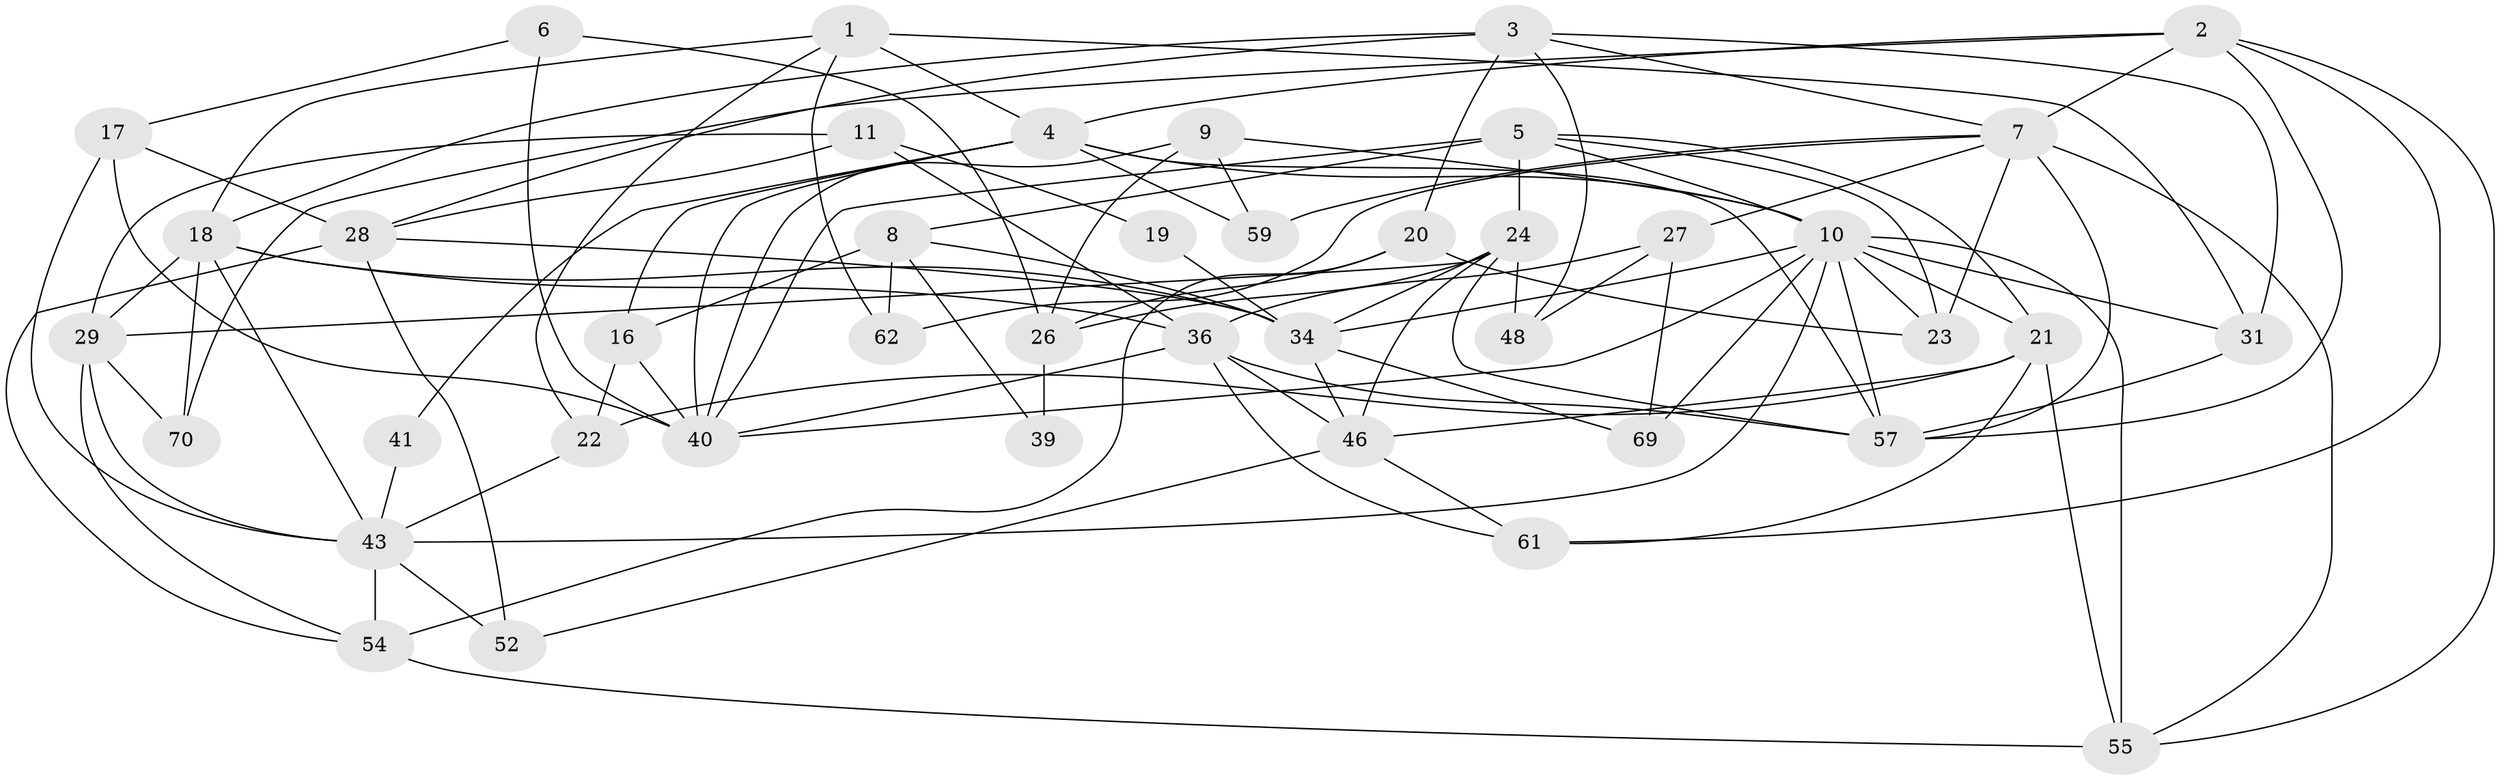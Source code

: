 // Generated by graph-tools (version 1.1) at 2025/24/03/03/25 07:24:03]
// undirected, 42 vertices, 107 edges
graph export_dot {
graph [start="1"]
  node [color=gray90,style=filled];
  1 [super="+33"];
  2 [super="+71"];
  3 [super="+15"];
  4 [super="+58"];
  5 [super="+12"];
  6;
  7 [super="+25"];
  8 [super="+30"];
  9;
  10 [super="+13"];
  11 [super="+14"];
  16;
  17 [super="+53"];
  18 [super="+35"];
  19;
  20 [super="+37"];
  21 [super="+68"];
  22 [super="+63"];
  23 [super="+51"];
  24 [super="+44"];
  26 [super="+47"];
  27 [super="+45"];
  28 [super="+42"];
  29 [super="+32"];
  31;
  34 [super="+50"];
  36 [super="+38"];
  39;
  40 [super="+56"];
  41;
  43 [super="+49"];
  46 [super="+64"];
  48;
  52;
  54 [super="+60"];
  55;
  57;
  59 [super="+66"];
  61 [super="+67"];
  62 [super="+65"];
  69;
  70;
  1 -- 4 [weight=2];
  1 -- 18;
  1 -- 22;
  1 -- 62;
  1 -- 31;
  2 -- 55;
  2 -- 57;
  2 -- 4;
  2 -- 70;
  2 -- 7;
  2 -- 61;
  3 -- 28;
  3 -- 7;
  3 -- 20;
  3 -- 48;
  3 -- 18;
  3 -- 31;
  4 -- 57;
  4 -- 41;
  4 -- 16;
  4 -- 40;
  4 -- 10;
  4 -- 59;
  5 -- 40;
  5 -- 10;
  5 -- 24;
  5 -- 8;
  5 -- 21;
  5 -- 23;
  6 -- 40 [weight=2];
  6 -- 17;
  6 -- 26;
  7 -- 27;
  7 -- 55;
  7 -- 23 [weight=2];
  7 -- 57;
  7 -- 59;
  7 -- 62;
  8 -- 62 [weight=2];
  8 -- 16;
  8 -- 39;
  8 -- 34;
  9 -- 10;
  9 -- 59;
  9 -- 40;
  9 -- 26;
  10 -- 57;
  10 -- 23;
  10 -- 34;
  10 -- 43;
  10 -- 69;
  10 -- 55;
  10 -- 31;
  10 -- 40;
  10 -- 21;
  11 -- 29;
  11 -- 19;
  11 -- 28;
  11 -- 36;
  16 -- 40;
  16 -- 22;
  17 -- 43;
  17 -- 40;
  17 -- 28;
  18 -- 29;
  18 -- 43;
  18 -- 34;
  18 -- 70;
  18 -- 36;
  19 -- 34;
  20 -- 54;
  20 -- 23;
  20 -- 26;
  21 -- 55;
  21 -- 61;
  21 -- 46;
  21 -- 22;
  22 -- 43;
  24 -- 57;
  24 -- 26;
  24 -- 48;
  24 -- 34;
  24 -- 29;
  24 -- 46;
  26 -- 39 [weight=2];
  27 -- 48;
  27 -- 69;
  27 -- 36;
  28 -- 34 [weight=2];
  28 -- 52;
  28 -- 54;
  29 -- 43;
  29 -- 70;
  29 -- 54;
  31 -- 57;
  34 -- 69;
  34 -- 46;
  36 -- 57;
  36 -- 40;
  36 -- 61;
  36 -- 46;
  41 -- 43;
  43 -- 52;
  43 -- 54;
  46 -- 52;
  46 -- 61;
  54 -- 55;
}
